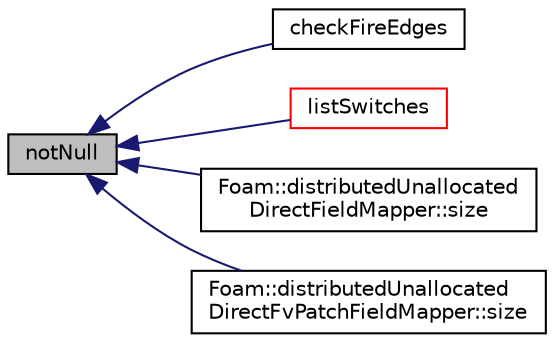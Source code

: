 digraph "notNull"
{
  bgcolor="transparent";
  edge [fontname="Helvetica",fontsize="10",labelfontname="Helvetica",labelfontsize="10"];
  node [fontname="Helvetica",fontsize="10",shape=record];
  rankdir="LR";
  Node1 [label="notNull",height=0.2,width=0.4,color="black", fillcolor="grey75", style="filled" fontcolor="black"];
  Node1 -> Node2 [dir="back",color="midnightblue",fontsize="10",style="solid",fontname="Helvetica"];
  Node2 [label="checkFireEdges",height=0.2,width=0.4,color="black",URL="$namespaceFoam.html#a080199300e823facbc9b4d01b243705b",tooltip="check edge connectivity "];
  Node1 -> Node3 [dir="back",color="midnightblue",fontsize="10",style="solid",fontname="Helvetica"];
  Node3 [label="listSwitches",height=0.2,width=0.4,color="red",URL="$namespaceFoam.html#a3218fe26b0440102a7d197a91a91289f"];
  Node1 -> Node4 [dir="back",color="midnightblue",fontsize="10",style="solid",fontname="Helvetica"];
  Node4 [label="Foam::distributedUnallocated\lDirectFieldMapper::size",height=0.2,width=0.4,color="black",URL="$classFoam_1_1distributedUnallocatedDirectFieldMapper.html#aefe0792b5b0175e6022a92a906fdf053"];
  Node1 -> Node5 [dir="back",color="midnightblue",fontsize="10",style="solid",fontname="Helvetica"];
  Node5 [label="Foam::distributedUnallocated\lDirectFvPatchFieldMapper::size",height=0.2,width=0.4,color="black",URL="$classFoam_1_1distributedUnallocatedDirectFvPatchFieldMapper.html#aefe0792b5b0175e6022a92a906fdf053"];
}
